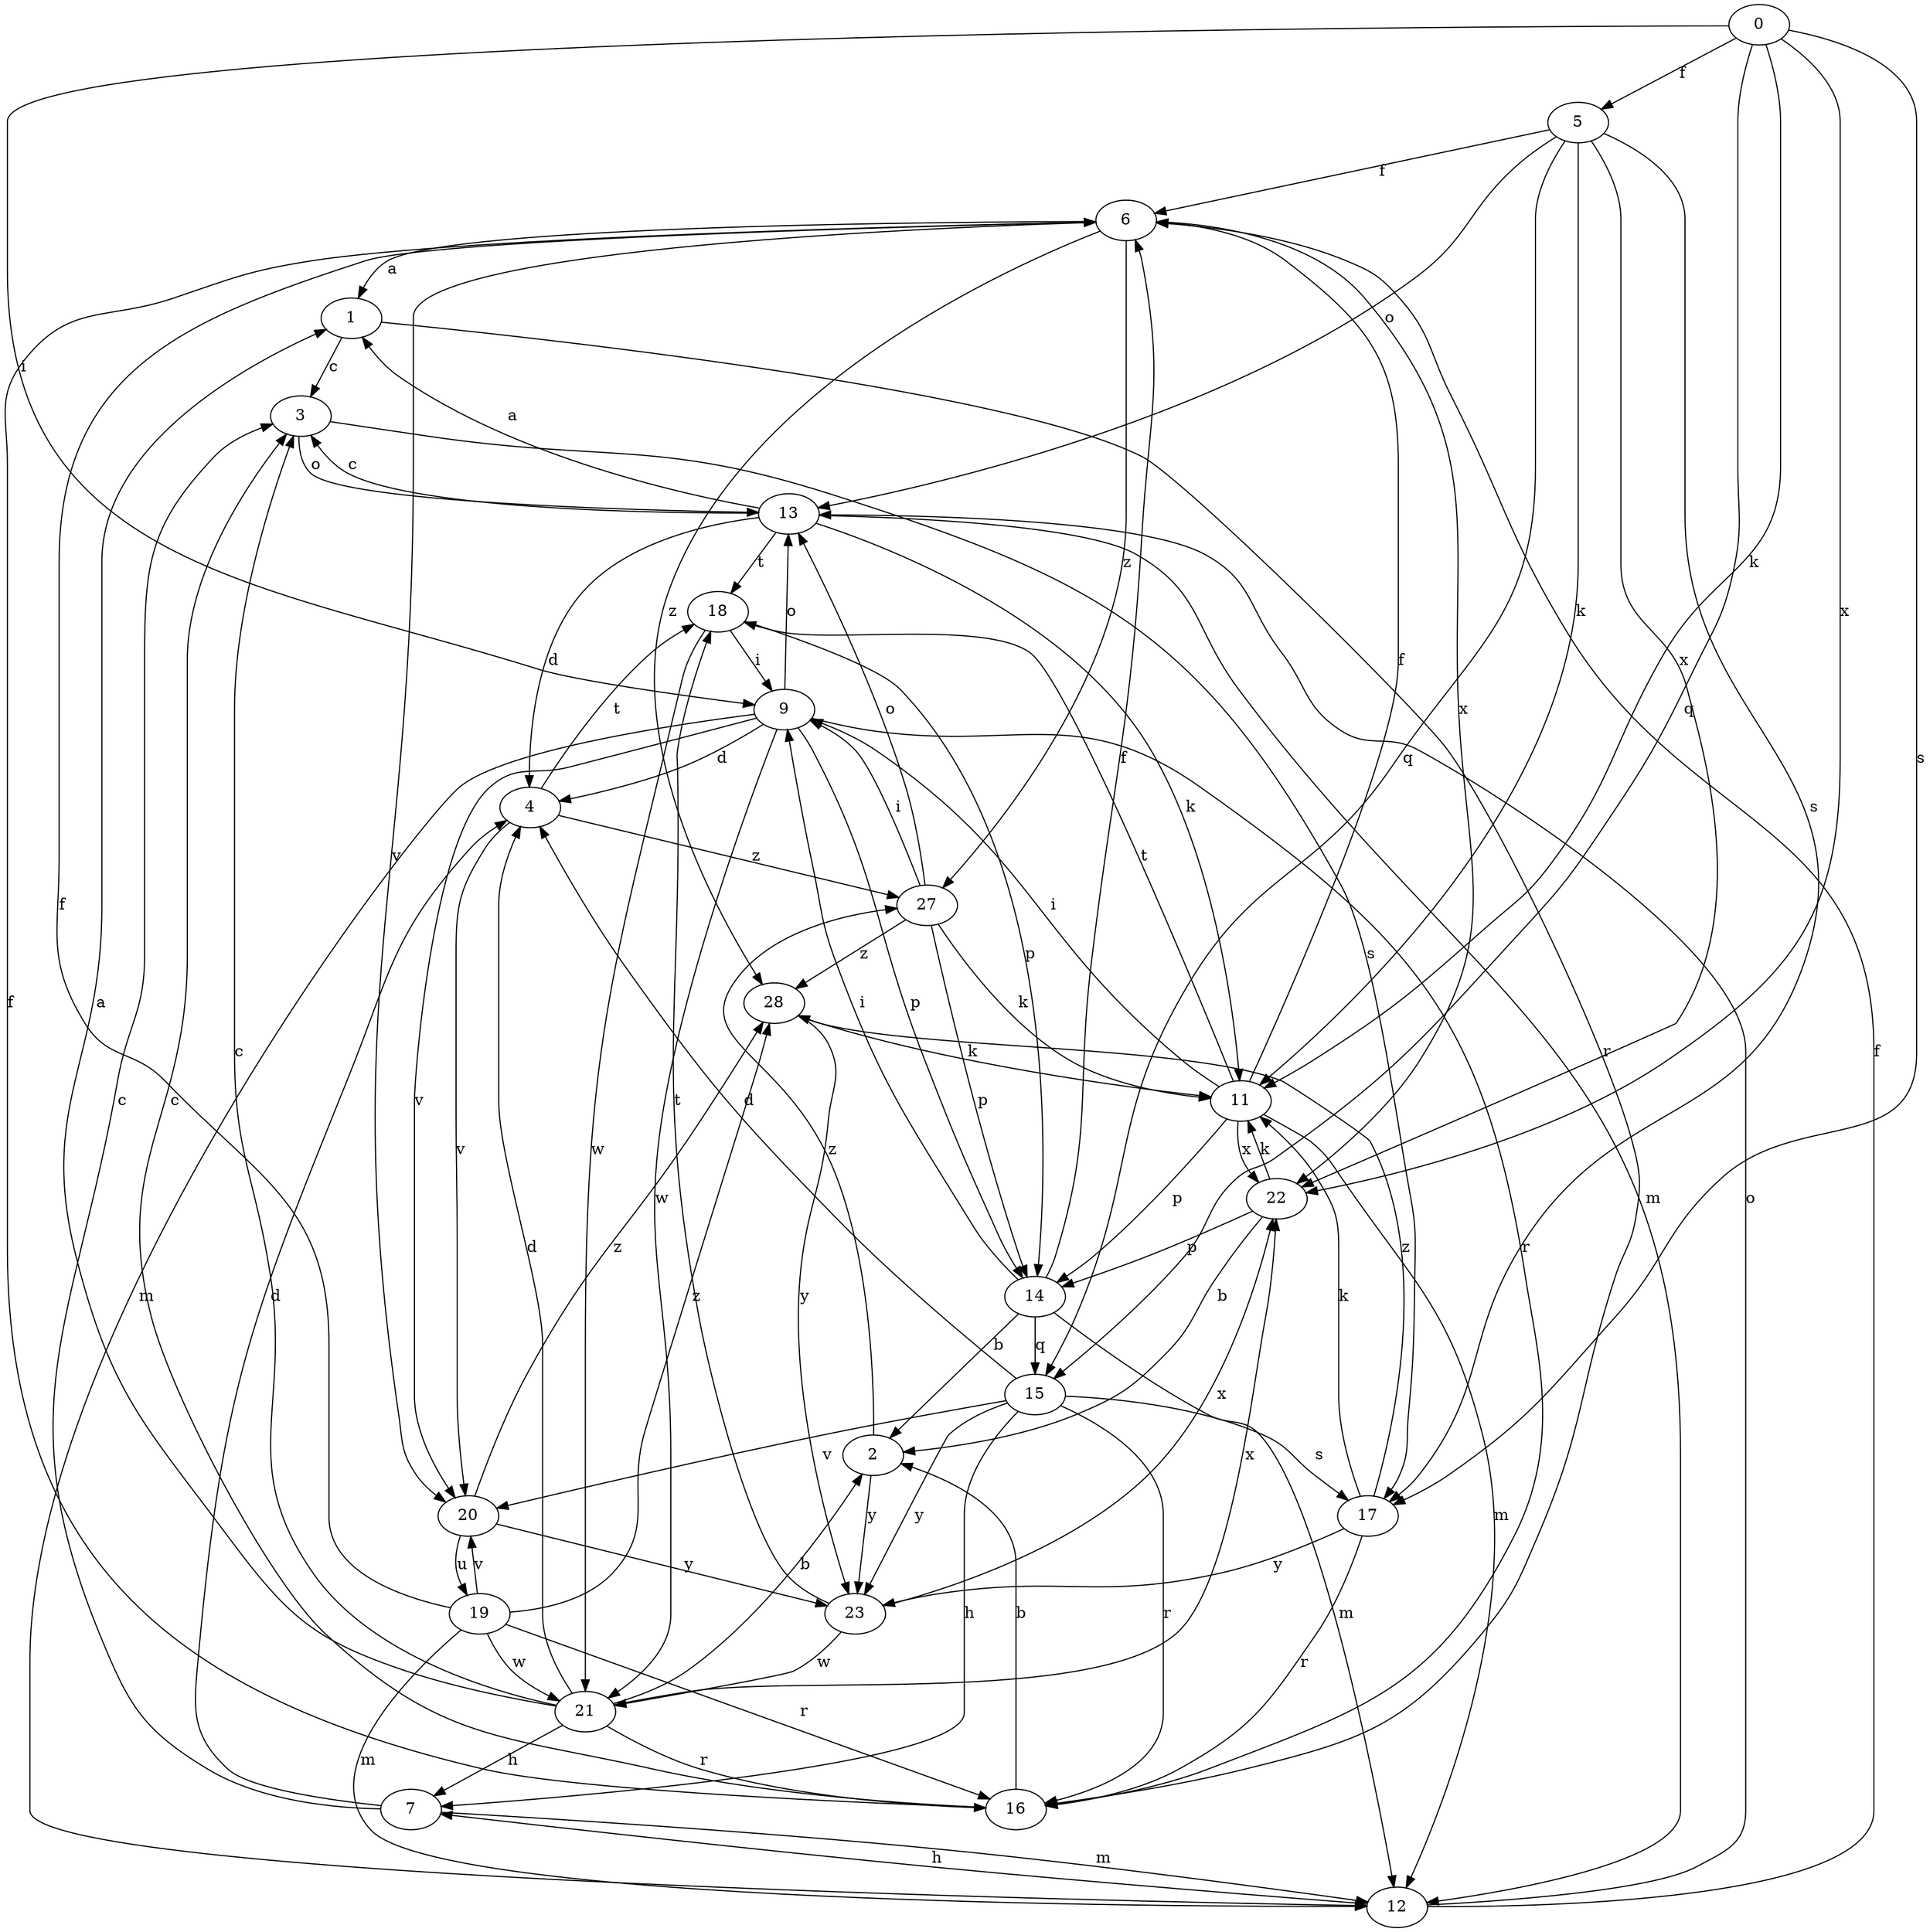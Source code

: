 strict digraph  {
0;
1;
2;
3;
4;
5;
6;
7;
9;
11;
12;
13;
14;
15;
16;
17;
18;
19;
20;
21;
22;
23;
27;
28;
0 -> 5  [label=f];
0 -> 9  [label=i];
0 -> 11  [label=k];
0 -> 15  [label=q];
0 -> 17  [label=s];
0 -> 22  [label=x];
1 -> 3  [label=c];
1 -> 16  [label=r];
2 -> 23  [label=y];
2 -> 27  [label=z];
3 -> 13  [label=o];
3 -> 17  [label=s];
4 -> 18  [label=t];
4 -> 20  [label=v];
4 -> 27  [label=z];
5 -> 6  [label=f];
5 -> 11  [label=k];
5 -> 13  [label=o];
5 -> 15  [label=q];
5 -> 17  [label=s];
5 -> 22  [label=x];
6 -> 1  [label=a];
6 -> 20  [label=v];
6 -> 22  [label=x];
6 -> 27  [label=z];
6 -> 28  [label=z];
7 -> 3  [label=c];
7 -> 4  [label=d];
7 -> 12  [label=m];
9 -> 4  [label=d];
9 -> 12  [label=m];
9 -> 13  [label=o];
9 -> 14  [label=p];
9 -> 16  [label=r];
9 -> 20  [label=v];
9 -> 21  [label=w];
11 -> 6  [label=f];
11 -> 9  [label=i];
11 -> 12  [label=m];
11 -> 14  [label=p];
11 -> 18  [label=t];
11 -> 22  [label=x];
12 -> 6  [label=f];
12 -> 7  [label=h];
12 -> 13  [label=o];
13 -> 1  [label=a];
13 -> 3  [label=c];
13 -> 4  [label=d];
13 -> 11  [label=k];
13 -> 12  [label=m];
13 -> 18  [label=t];
14 -> 2  [label=b];
14 -> 6  [label=f];
14 -> 9  [label=i];
14 -> 12  [label=m];
14 -> 15  [label=q];
15 -> 4  [label=d];
15 -> 7  [label=h];
15 -> 16  [label=r];
15 -> 17  [label=s];
15 -> 20  [label=v];
15 -> 23  [label=y];
16 -> 2  [label=b];
16 -> 3  [label=c];
16 -> 6  [label=f];
17 -> 11  [label=k];
17 -> 16  [label=r];
17 -> 23  [label=y];
17 -> 28  [label=z];
18 -> 9  [label=i];
18 -> 14  [label=p];
18 -> 21  [label=w];
19 -> 6  [label=f];
19 -> 12  [label=m];
19 -> 16  [label=r];
19 -> 20  [label=v];
19 -> 21  [label=w];
19 -> 28  [label=z];
20 -> 19  [label=u];
20 -> 23  [label=y];
20 -> 28  [label=z];
21 -> 1  [label=a];
21 -> 2  [label=b];
21 -> 3  [label=c];
21 -> 4  [label=d];
21 -> 7  [label=h];
21 -> 16  [label=r];
21 -> 22  [label=x];
22 -> 2  [label=b];
22 -> 11  [label=k];
22 -> 14  [label=p];
23 -> 18  [label=t];
23 -> 21  [label=w];
23 -> 22  [label=x];
27 -> 9  [label=i];
27 -> 11  [label=k];
27 -> 13  [label=o];
27 -> 14  [label=p];
27 -> 28  [label=z];
28 -> 11  [label=k];
28 -> 23  [label=y];
}
